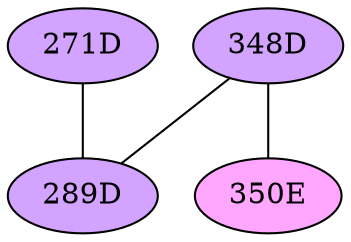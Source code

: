 // The Round Table
graph {
	"271D" [fillcolor="#D3A4FF" style=radial]
	"289D" [fillcolor="#D3A4FF" style=radial]
	"271D" -- "289D" [penwidth=1]
	"348D" [fillcolor="#D3A4FF" style=radial]
	"289D" [fillcolor="#D3A4FF" style=radial]
	"348D" -- "289D" [penwidth=1]
	"348D" [fillcolor="#D3A4FF" style=radial]
	"350E" [fillcolor="#FFA6FF" style=radial]
	"348D" -- "350E" [penwidth=1]
}
